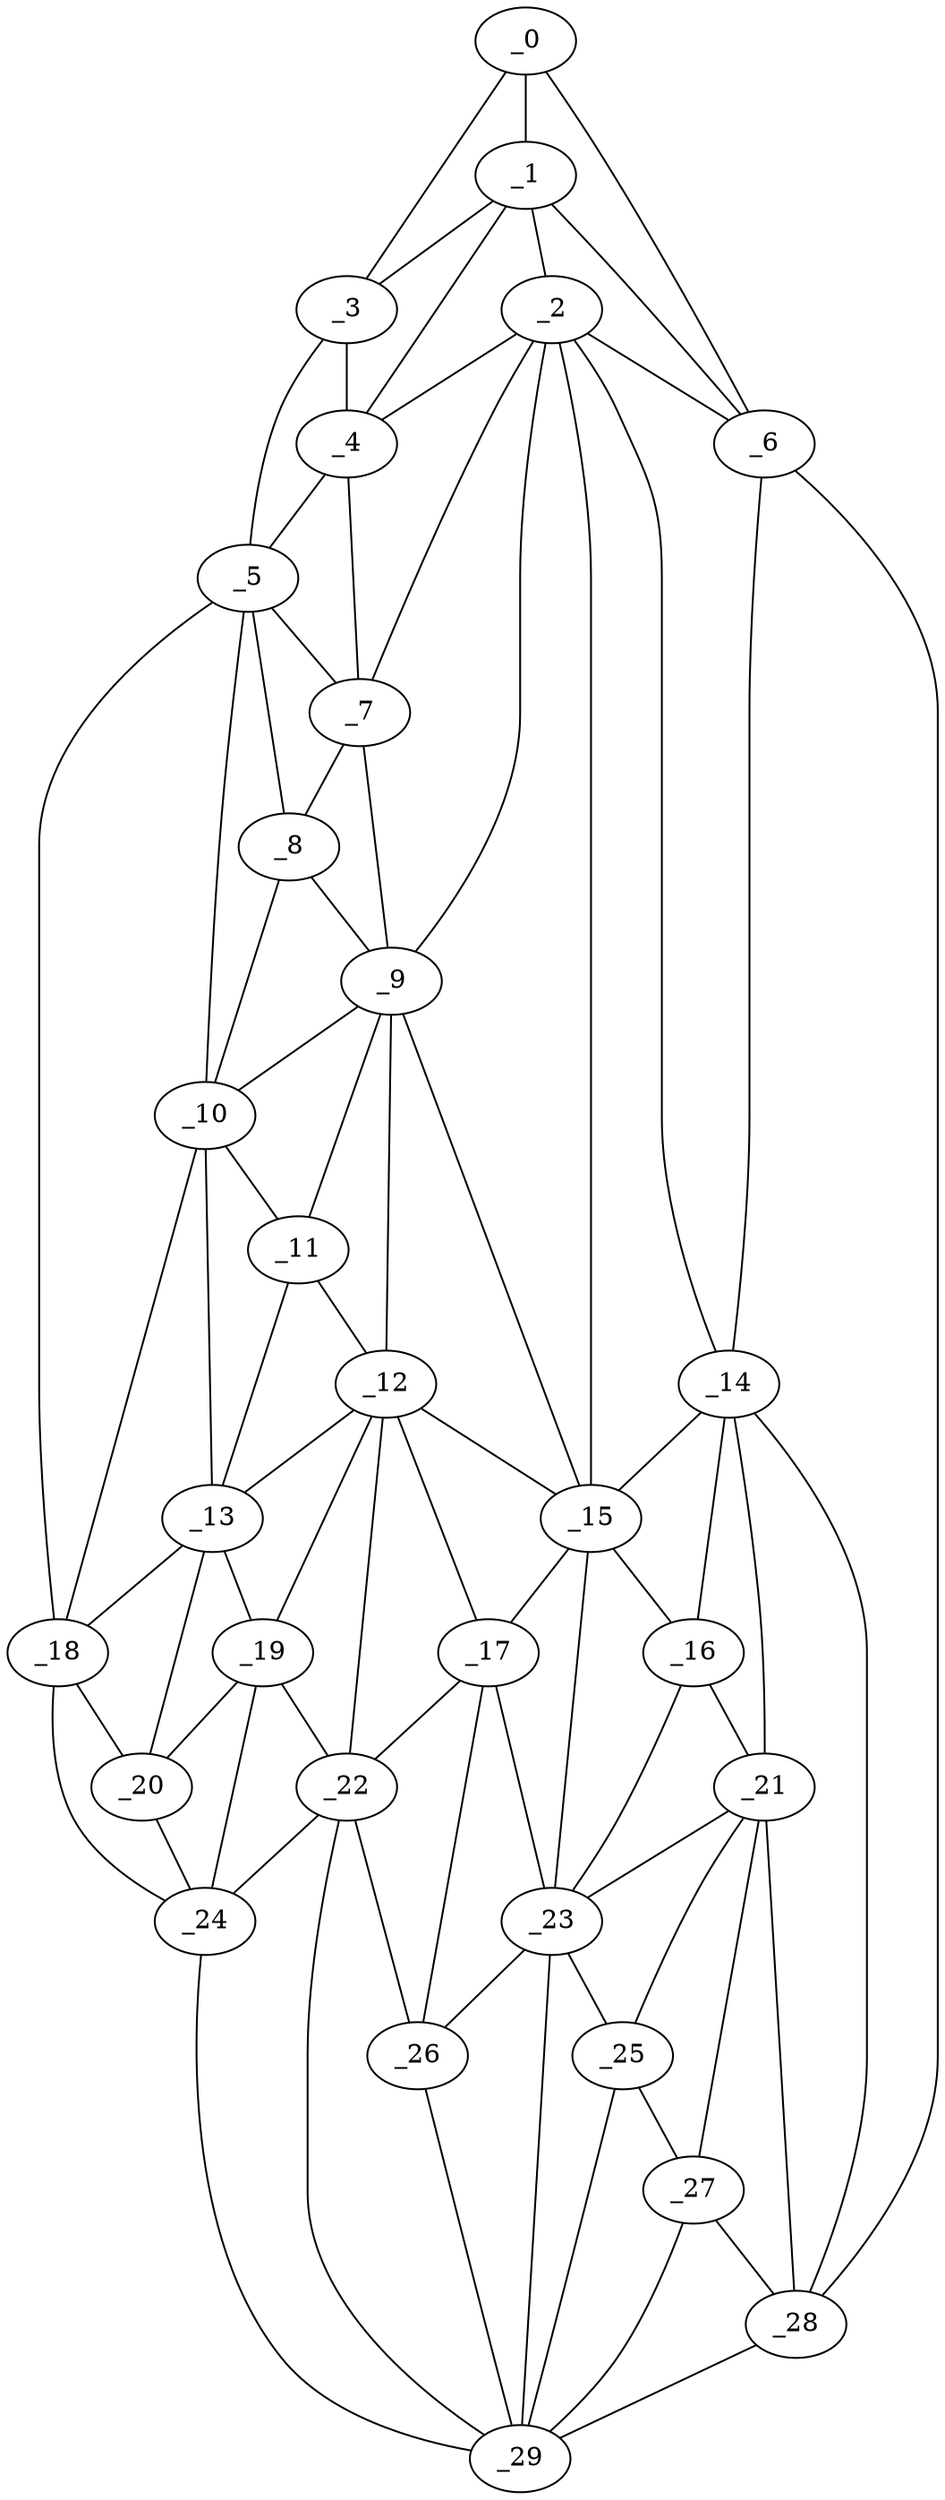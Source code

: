 graph "obj66__5.gxl" {
	_0	 [x=8,
		y=93];
	_1	 [x=14,
		y=57];
	_0 -- _1	 [valence=2];
	_3	 [x=18,
		y=19];
	_0 -- _3	 [valence=1];
	_6	 [x=29,
		y=102];
	_0 -- _6	 [valence=1];
	_2	 [x=17,
		y=53];
	_1 -- _2	 [valence=2];
	_1 -- _3	 [valence=1];
	_4	 [x=21,
		y=27];
	_1 -- _4	 [valence=1];
	_1 -- _6	 [valence=1];
	_2 -- _4	 [valence=2];
	_2 -- _6	 [valence=2];
	_7	 [x=37,
		y=26];
	_2 -- _7	 [valence=1];
	_9	 [x=47,
		y=28];
	_2 -- _9	 [valence=1];
	_14	 [x=79,
		y=98];
	_2 -- _14	 [valence=1];
	_15	 [x=91,
		y=70];
	_2 -- _15	 [valence=2];
	_3 -- _4	 [valence=2];
	_5	 [x=27,
		y=12];
	_3 -- _5	 [valence=1];
	_4 -- _5	 [valence=2];
	_4 -- _7	 [valence=2];
	_5 -- _7	 [valence=2];
	_8	 [x=46,
		y=18];
	_5 -- _8	 [valence=2];
	_10	 [x=60,
		y=17];
	_5 -- _10	 [valence=2];
	_18	 [x=101,
		y=14];
	_5 -- _18	 [valence=1];
	_6 -- _14	 [valence=2];
	_28	 [x=117,
		y=120];
	_6 -- _28	 [valence=1];
	_7 -- _8	 [valence=2];
	_7 -- _9	 [valence=2];
	_8 -- _9	 [valence=2];
	_8 -- _10	 [valence=2];
	_9 -- _10	 [valence=2];
	_11	 [x=65,
		y=24];
	_9 -- _11	 [valence=2];
	_12	 [x=71,
		y=30];
	_9 -- _12	 [valence=2];
	_9 -- _15	 [valence=2];
	_10 -- _11	 [valence=2];
	_13	 [x=77,
		y=26];
	_10 -- _13	 [valence=2];
	_10 -- _18	 [valence=2];
	_11 -- _12	 [valence=2];
	_11 -- _13	 [valence=2];
	_12 -- _13	 [valence=1];
	_12 -- _15	 [valence=2];
	_17	 [x=99,
		y=66];
	_12 -- _17	 [valence=2];
	_19	 [x=105,
		y=36];
	_12 -- _19	 [valence=1];
	_22	 [x=108,
		y=46];
	_12 -- _22	 [valence=1];
	_13 -- _18	 [valence=1];
	_13 -- _19	 [valence=2];
	_20	 [x=106,
		y=25];
	_13 -- _20	 [valence=2];
	_14 -- _15	 [valence=2];
	_16	 [x=91,
		y=85];
	_14 -- _16	 [valence=2];
	_21	 [x=107,
		y=85];
	_14 -- _21	 [valence=1];
	_14 -- _28	 [valence=2];
	_15 -- _16	 [valence=2];
	_15 -- _17	 [valence=1];
	_23	 [x=108,
		y=76];
	_15 -- _23	 [valence=2];
	_16 -- _21	 [valence=2];
	_16 -- _23	 [valence=2];
	_17 -- _22	 [valence=2];
	_17 -- _23	 [valence=2];
	_26	 [x=111,
		y=59];
	_17 -- _26	 [valence=2];
	_18 -- _20	 [valence=2];
	_24	 [x=109,
		y=19];
	_18 -- _24	 [valence=1];
	_19 -- _20	 [valence=2];
	_19 -- _22	 [valence=2];
	_19 -- _24	 [valence=2];
	_20 -- _24	 [valence=2];
	_21 -- _23	 [valence=2];
	_25	 [x=110,
		y=81];
	_21 -- _25	 [valence=2];
	_27	 [x=117,
		y=90];
	_21 -- _27	 [valence=1];
	_21 -- _28	 [valence=2];
	_22 -- _24	 [valence=1];
	_22 -- _26	 [valence=2];
	_29	 [x=119,
		y=64];
	_22 -- _29	 [valence=2];
	_23 -- _25	 [valence=2];
	_23 -- _26	 [valence=2];
	_23 -- _29	 [valence=1];
	_24 -- _29	 [valence=1];
	_25 -- _27	 [valence=2];
	_25 -- _29	 [valence=2];
	_26 -- _29	 [valence=2];
	_27 -- _28	 [valence=2];
	_27 -- _29	 [valence=1];
	_28 -- _29	 [valence=1];
}
